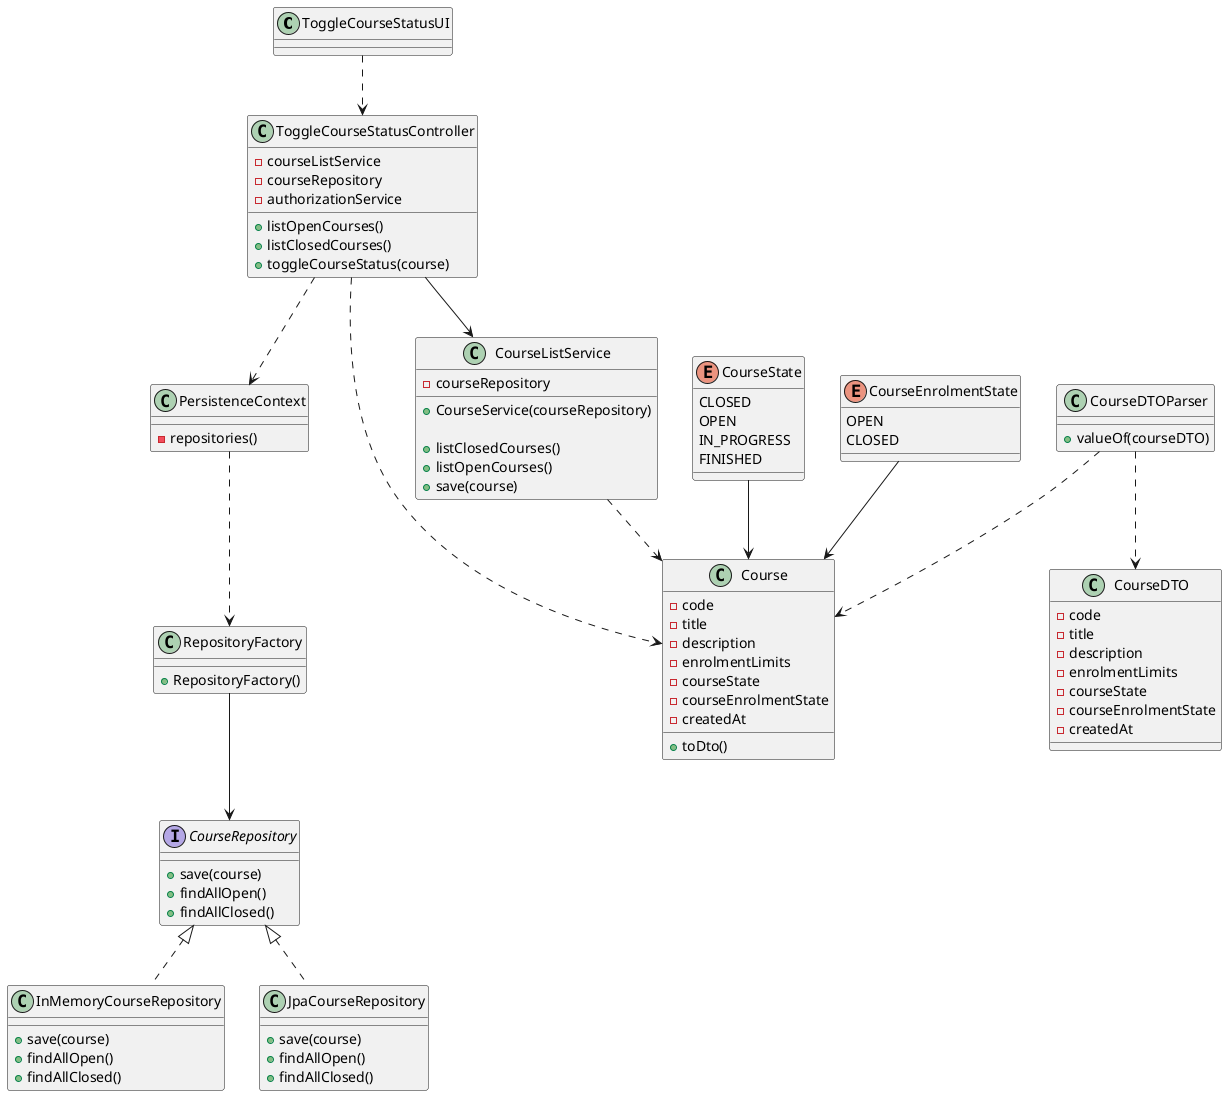 @startuml US1004_CD

class ToggleCourseStatusUI {

}

class ToggleCourseStatusController {
- courseListService
- courseRepository
- authorizationService
+ listOpenCourses()
+ listClosedCourses()
+ toggleCourseStatus(course)
}


class Course {
  - code
  - title
  - description
  - enrolmentLimits
  - courseState
  - courseEnrolmentState
  - createdAt
  + toDto()
}

class RepositoryFactory {
  + RepositoryFactory()
}

interface CourseRepository {
  + save(course)
  + findAllOpen()
  + findAllClosed()
}

class CourseListService {
  - courseRepository

  + CourseService(courseRepository)

  + listClosedCourses()
  + listOpenCourses()
  + save(course)
}

class CourseDTO {
  - code
  - title
  - description
  - enrolmentLimits
  - courseState
  - courseEnrolmentState
  - createdAt
}

class CourseDTOParser {
  + valueOf(courseDTO)
}


class InMemoryCourseRepository {
  + save(course)
  + findAllOpen()
  + findAllClosed()
}

class JpaCourseRepository {
  + save(course)
  + findAllOpen()
  + findAllClosed()
}

class PersistenceContext {
  - repositories()
}


enum CourseState {
  CLOSED
  OPEN
  IN_PROGRESS
  FINISHED
}

enum CourseEnrolmentState {
  OPEN
  CLOSED
}

CourseState --> Course
CourseEnrolmentState --> Course

PersistenceContext ..> RepositoryFactory
RepositoryFactory --> CourseRepository

CourseRepository <|.. InMemoryCourseRepository
CourseRepository <|.. JpaCourseRepository
ToggleCourseStatusController ..> PersistenceContext
ToggleCourseStatusController ..> Course
ToggleCourseStatusUI ..> ToggleCourseStatusController

CourseListService ..> Course
ToggleCourseStatusController --> CourseListService

CourseDTOParser ..> CourseDTO
CourseDTOParser ..> Course

@enduml
